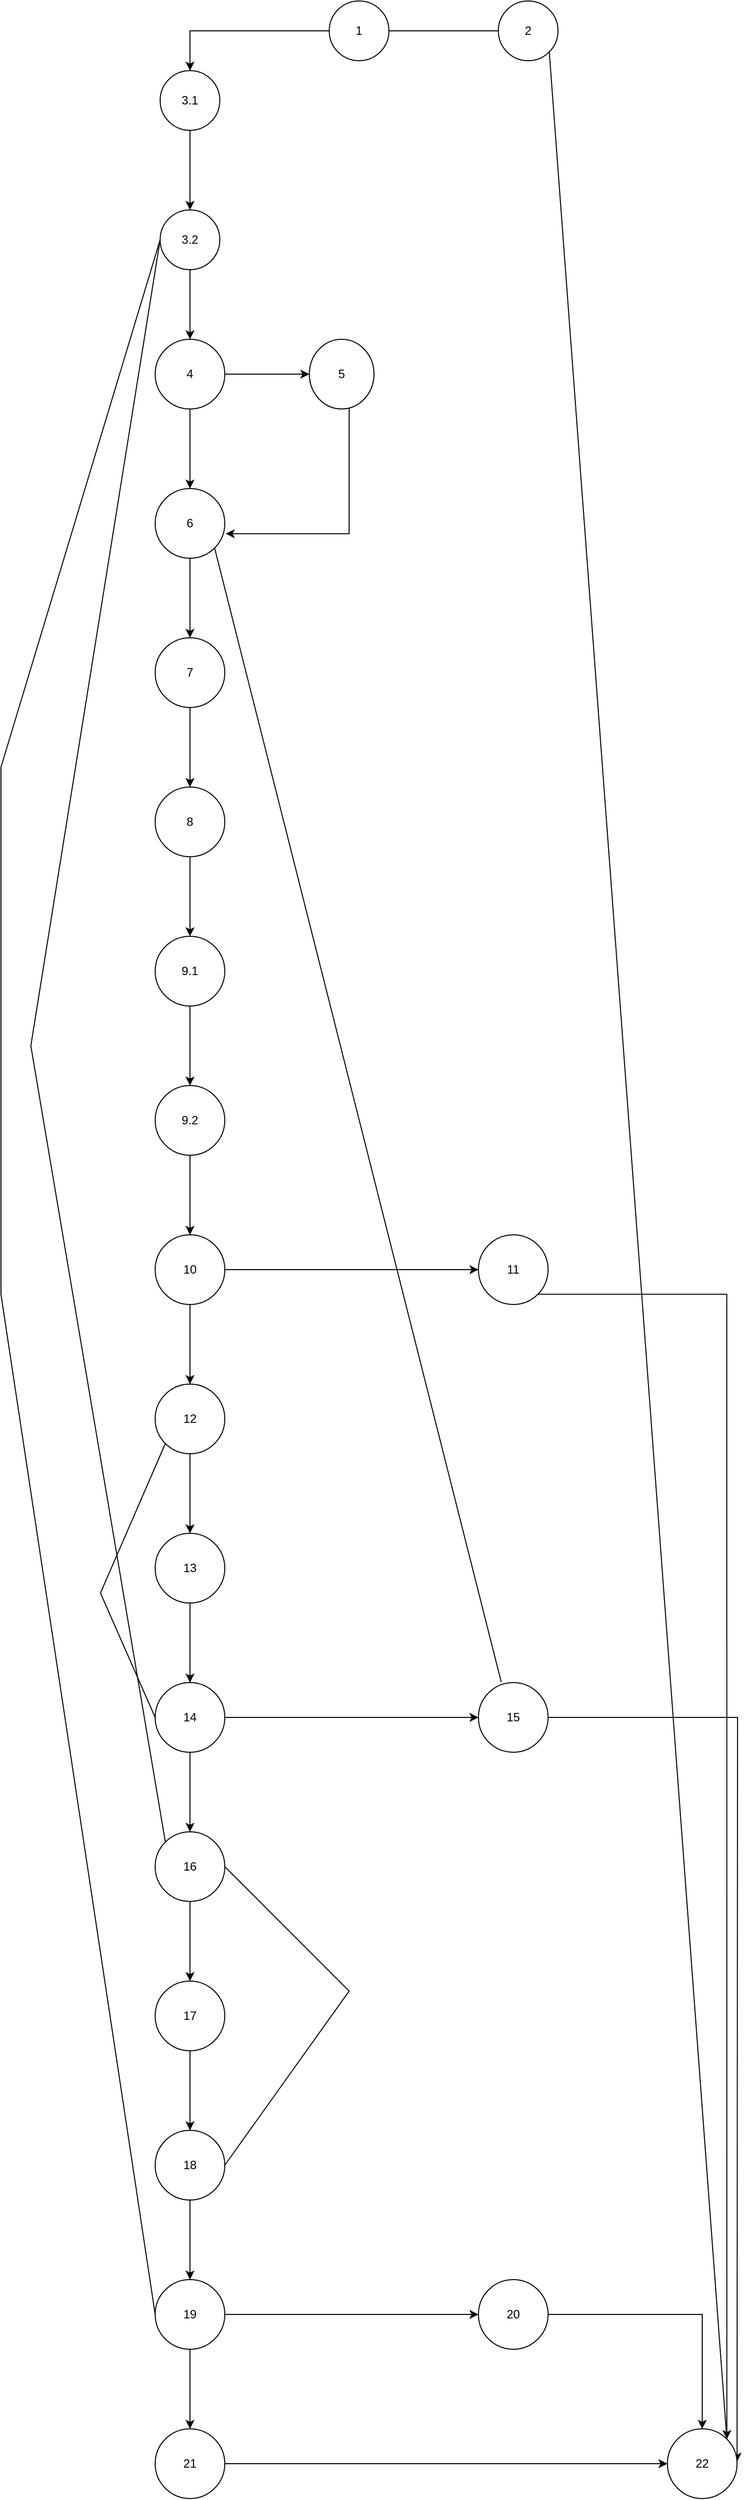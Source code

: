 <mxfile version="24.4.8" type="device">
  <diagram name="Page-1" id="WxW-HBdN5Krgy-BajZ0I">
    <mxGraphModel dx="1444" dy="825" grid="1" gridSize="10" guides="1" tooltips="1" connect="1" arrows="1" fold="1" page="1" pageScale="1" pageWidth="827" pageHeight="1169" math="0" shadow="0">
      <root>
        <mxCell id="0" />
        <mxCell id="1" parent="0" />
        <mxCell id="IJIaXHJ3QycAoCleeHPY-5" value="" style="edgeStyle=orthogonalEdgeStyle;rounded=0;orthogonalLoop=1;jettySize=auto;html=1;" edge="1" parent="1" source="IJIaXHJ3QycAoCleeHPY-1" target="IJIaXHJ3QycAoCleeHPY-4">
          <mxGeometry relative="1" as="geometry" />
        </mxCell>
        <mxCell id="IJIaXHJ3QycAoCleeHPY-1" value="1" style="ellipse;whiteSpace=wrap;html=1;aspect=fixed;" vertex="1" parent="1">
          <mxGeometry x="360" y="60" width="60" height="60" as="geometry" />
        </mxCell>
        <mxCell id="IJIaXHJ3QycAoCleeHPY-2" value="" style="endArrow=none;html=1;rounded=0;" edge="1" parent="1" target="IJIaXHJ3QycAoCleeHPY-3">
          <mxGeometry width="50" height="50" relative="1" as="geometry">
            <mxPoint x="420" y="90" as="sourcePoint" />
            <mxPoint x="560" y="90" as="targetPoint" />
          </mxGeometry>
        </mxCell>
        <mxCell id="IJIaXHJ3QycAoCleeHPY-3" value="2" style="ellipse;whiteSpace=wrap;html=1;aspect=fixed;" vertex="1" parent="1">
          <mxGeometry x="530" y="60" width="60" height="60" as="geometry" />
        </mxCell>
        <mxCell id="IJIaXHJ3QycAoCleeHPY-9" value="" style="edgeStyle=orthogonalEdgeStyle;rounded=0;orthogonalLoop=1;jettySize=auto;html=1;" edge="1" parent="1" source="IJIaXHJ3QycAoCleeHPY-4" target="IJIaXHJ3QycAoCleeHPY-8">
          <mxGeometry relative="1" as="geometry" />
        </mxCell>
        <mxCell id="IJIaXHJ3QycAoCleeHPY-4" value="3.1" style="ellipse;whiteSpace=wrap;html=1;aspect=fixed;" vertex="1" parent="1">
          <mxGeometry x="190" y="130" width="60" height="60" as="geometry" />
        </mxCell>
        <mxCell id="IJIaXHJ3QycAoCleeHPY-11" value="" style="edgeStyle=orthogonalEdgeStyle;rounded=0;orthogonalLoop=1;jettySize=auto;html=1;" edge="1" parent="1" source="IJIaXHJ3QycAoCleeHPY-8" target="IJIaXHJ3QycAoCleeHPY-10">
          <mxGeometry relative="1" as="geometry" />
        </mxCell>
        <mxCell id="IJIaXHJ3QycAoCleeHPY-8" value="3.2" style="ellipse;whiteSpace=wrap;html=1;aspect=fixed;" vertex="1" parent="1">
          <mxGeometry x="190" y="270" width="60" height="60" as="geometry" />
        </mxCell>
        <mxCell id="IJIaXHJ3QycAoCleeHPY-13" value="" style="edgeStyle=orthogonalEdgeStyle;rounded=0;orthogonalLoop=1;jettySize=auto;html=1;" edge="1" parent="1" source="IJIaXHJ3QycAoCleeHPY-10" target="IJIaXHJ3QycAoCleeHPY-12">
          <mxGeometry relative="1" as="geometry" />
        </mxCell>
        <mxCell id="IJIaXHJ3QycAoCleeHPY-15" value="" style="edgeStyle=orthogonalEdgeStyle;rounded=0;orthogonalLoop=1;jettySize=auto;html=1;" edge="1" parent="1" source="IJIaXHJ3QycAoCleeHPY-10" target="IJIaXHJ3QycAoCleeHPY-14">
          <mxGeometry relative="1" as="geometry" />
        </mxCell>
        <mxCell id="IJIaXHJ3QycAoCleeHPY-10" value="4" style="ellipse;whiteSpace=wrap;html=1;" vertex="1" parent="1">
          <mxGeometry x="185" y="400" width="70" height="70" as="geometry" />
        </mxCell>
        <mxCell id="IJIaXHJ3QycAoCleeHPY-12" value="5" style="ellipse;whiteSpace=wrap;html=1;" vertex="1" parent="1">
          <mxGeometry x="340" y="400" width="65" height="70" as="geometry" />
        </mxCell>
        <mxCell id="IJIaXHJ3QycAoCleeHPY-19" value="" style="edgeStyle=orthogonalEdgeStyle;rounded=0;orthogonalLoop=1;jettySize=auto;html=1;" edge="1" parent="1" source="IJIaXHJ3QycAoCleeHPY-14" target="IJIaXHJ3QycAoCleeHPY-18">
          <mxGeometry relative="1" as="geometry" />
        </mxCell>
        <mxCell id="IJIaXHJ3QycAoCleeHPY-14" value="6" style="ellipse;whiteSpace=wrap;html=1;" vertex="1" parent="1">
          <mxGeometry x="185" y="550" width="70" height="70" as="geometry" />
        </mxCell>
        <mxCell id="IJIaXHJ3QycAoCleeHPY-16" style="edgeStyle=orthogonalEdgeStyle;rounded=0;orthogonalLoop=1;jettySize=auto;html=1;entryX=1.014;entryY=0.648;entryDx=0;entryDy=0;entryPerimeter=0;" edge="1" parent="1" source="IJIaXHJ3QycAoCleeHPY-12" target="IJIaXHJ3QycAoCleeHPY-14">
          <mxGeometry relative="1" as="geometry">
            <Array as="points">
              <mxPoint x="380" y="595" />
            </Array>
          </mxGeometry>
        </mxCell>
        <mxCell id="IJIaXHJ3QycAoCleeHPY-21" value="" style="edgeStyle=orthogonalEdgeStyle;rounded=0;orthogonalLoop=1;jettySize=auto;html=1;" edge="1" parent="1" source="IJIaXHJ3QycAoCleeHPY-18" target="IJIaXHJ3QycAoCleeHPY-20">
          <mxGeometry relative="1" as="geometry" />
        </mxCell>
        <mxCell id="IJIaXHJ3QycAoCleeHPY-18" value="7" style="ellipse;whiteSpace=wrap;html=1;" vertex="1" parent="1">
          <mxGeometry x="185" y="700" width="70" height="70" as="geometry" />
        </mxCell>
        <mxCell id="IJIaXHJ3QycAoCleeHPY-23" value="" style="edgeStyle=orthogonalEdgeStyle;rounded=0;orthogonalLoop=1;jettySize=auto;html=1;" edge="1" parent="1" source="IJIaXHJ3QycAoCleeHPY-20" target="IJIaXHJ3QycAoCleeHPY-22">
          <mxGeometry relative="1" as="geometry" />
        </mxCell>
        <mxCell id="IJIaXHJ3QycAoCleeHPY-20" value="8" style="ellipse;whiteSpace=wrap;html=1;" vertex="1" parent="1">
          <mxGeometry x="185" y="850" width="70" height="70" as="geometry" />
        </mxCell>
        <mxCell id="IJIaXHJ3QycAoCleeHPY-25" value="" style="edgeStyle=orthogonalEdgeStyle;rounded=0;orthogonalLoop=1;jettySize=auto;html=1;" edge="1" parent="1" source="IJIaXHJ3QycAoCleeHPY-22" target="IJIaXHJ3QycAoCleeHPY-24">
          <mxGeometry relative="1" as="geometry" />
        </mxCell>
        <mxCell id="IJIaXHJ3QycAoCleeHPY-22" value="9.1" style="ellipse;whiteSpace=wrap;html=1;" vertex="1" parent="1">
          <mxGeometry x="185" y="1000" width="70" height="70" as="geometry" />
        </mxCell>
        <mxCell id="IJIaXHJ3QycAoCleeHPY-27" value="" style="edgeStyle=orthogonalEdgeStyle;rounded=0;orthogonalLoop=1;jettySize=auto;html=1;" edge="1" parent="1" source="IJIaXHJ3QycAoCleeHPY-24" target="IJIaXHJ3QycAoCleeHPY-26">
          <mxGeometry relative="1" as="geometry" />
        </mxCell>
        <mxCell id="IJIaXHJ3QycAoCleeHPY-24" value="9.2" style="ellipse;whiteSpace=wrap;html=1;" vertex="1" parent="1">
          <mxGeometry x="185" y="1150" width="70" height="70" as="geometry" />
        </mxCell>
        <mxCell id="IJIaXHJ3QycAoCleeHPY-29" value="" style="edgeStyle=orthogonalEdgeStyle;rounded=0;orthogonalLoop=1;jettySize=auto;html=1;" edge="1" parent="1" source="IJIaXHJ3QycAoCleeHPY-26" target="IJIaXHJ3QycAoCleeHPY-28">
          <mxGeometry relative="1" as="geometry" />
        </mxCell>
        <mxCell id="IJIaXHJ3QycAoCleeHPY-31" value="" style="edgeStyle=orthogonalEdgeStyle;rounded=0;orthogonalLoop=1;jettySize=auto;html=1;" edge="1" parent="1" source="IJIaXHJ3QycAoCleeHPY-26" target="IJIaXHJ3QycAoCleeHPY-30">
          <mxGeometry relative="1" as="geometry" />
        </mxCell>
        <mxCell id="IJIaXHJ3QycAoCleeHPY-26" value="10" style="ellipse;whiteSpace=wrap;html=1;" vertex="1" parent="1">
          <mxGeometry x="185" y="1300" width="70" height="70" as="geometry" />
        </mxCell>
        <mxCell id="IJIaXHJ3QycAoCleeHPY-54" style="edgeStyle=orthogonalEdgeStyle;rounded=0;orthogonalLoop=1;jettySize=auto;html=1;exitX=1;exitY=1;exitDx=0;exitDy=0;entryX=1;entryY=0;entryDx=0;entryDy=0;" edge="1" parent="1" source="IJIaXHJ3QycAoCleeHPY-28" target="IJIaXHJ3QycAoCleeHPY-51">
          <mxGeometry relative="1" as="geometry" />
        </mxCell>
        <mxCell id="IJIaXHJ3QycAoCleeHPY-28" value="11" style="ellipse;whiteSpace=wrap;html=1;" vertex="1" parent="1">
          <mxGeometry x="510" y="1300" width="70" height="70" as="geometry" />
        </mxCell>
        <mxCell id="IJIaXHJ3QycAoCleeHPY-33" value="" style="edgeStyle=orthogonalEdgeStyle;rounded=0;orthogonalLoop=1;jettySize=auto;html=1;" edge="1" parent="1" source="IJIaXHJ3QycAoCleeHPY-30" target="IJIaXHJ3QycAoCleeHPY-32">
          <mxGeometry relative="1" as="geometry" />
        </mxCell>
        <mxCell id="IJIaXHJ3QycAoCleeHPY-30" value="12" style="ellipse;whiteSpace=wrap;html=1;" vertex="1" parent="1">
          <mxGeometry x="185" y="1450" width="70" height="70" as="geometry" />
        </mxCell>
        <mxCell id="IJIaXHJ3QycAoCleeHPY-35" value="" style="edgeStyle=orthogonalEdgeStyle;rounded=0;orthogonalLoop=1;jettySize=auto;html=1;" edge="1" parent="1" source="IJIaXHJ3QycAoCleeHPY-32" target="IJIaXHJ3QycAoCleeHPY-34">
          <mxGeometry relative="1" as="geometry" />
        </mxCell>
        <mxCell id="IJIaXHJ3QycAoCleeHPY-32" value="13" style="ellipse;whiteSpace=wrap;html=1;" vertex="1" parent="1">
          <mxGeometry x="185" y="1600" width="70" height="70" as="geometry" />
        </mxCell>
        <mxCell id="IJIaXHJ3QycAoCleeHPY-37" value="" style="edgeStyle=orthogonalEdgeStyle;rounded=0;orthogonalLoop=1;jettySize=auto;html=1;" edge="1" parent="1" source="IJIaXHJ3QycAoCleeHPY-34" target="IJIaXHJ3QycAoCleeHPY-36">
          <mxGeometry relative="1" as="geometry" />
        </mxCell>
        <mxCell id="IJIaXHJ3QycAoCleeHPY-39" value="" style="edgeStyle=orthogonalEdgeStyle;rounded=0;orthogonalLoop=1;jettySize=auto;html=1;" edge="1" parent="1" source="IJIaXHJ3QycAoCleeHPY-34" target="IJIaXHJ3QycAoCleeHPY-38">
          <mxGeometry relative="1" as="geometry" />
        </mxCell>
        <mxCell id="IJIaXHJ3QycAoCleeHPY-34" value="14" style="ellipse;whiteSpace=wrap;html=1;" vertex="1" parent="1">
          <mxGeometry x="185" y="1750" width="70" height="70" as="geometry" />
        </mxCell>
        <mxCell id="IJIaXHJ3QycAoCleeHPY-55" style="edgeStyle=orthogonalEdgeStyle;rounded=0;orthogonalLoop=1;jettySize=auto;html=1;exitX=1;exitY=0.5;exitDx=0;exitDy=0;" edge="1" parent="1" source="IJIaXHJ3QycAoCleeHPY-36">
          <mxGeometry relative="1" as="geometry">
            <mxPoint x="770" y="2532.963" as="targetPoint" />
          </mxGeometry>
        </mxCell>
        <mxCell id="IJIaXHJ3QycAoCleeHPY-36" value="15" style="ellipse;whiteSpace=wrap;html=1;" vertex="1" parent="1">
          <mxGeometry x="510" y="1750" width="70" height="70" as="geometry" />
        </mxCell>
        <mxCell id="IJIaXHJ3QycAoCleeHPY-41" value="" style="edgeStyle=orthogonalEdgeStyle;rounded=0;orthogonalLoop=1;jettySize=auto;html=1;" edge="1" parent="1" source="IJIaXHJ3QycAoCleeHPY-38" target="IJIaXHJ3QycAoCleeHPY-40">
          <mxGeometry relative="1" as="geometry" />
        </mxCell>
        <mxCell id="IJIaXHJ3QycAoCleeHPY-38" value="16" style="ellipse;whiteSpace=wrap;html=1;" vertex="1" parent="1">
          <mxGeometry x="185" y="1900" width="70" height="70" as="geometry" />
        </mxCell>
        <mxCell id="IJIaXHJ3QycAoCleeHPY-43" value="" style="edgeStyle=orthogonalEdgeStyle;rounded=0;orthogonalLoop=1;jettySize=auto;html=1;" edge="1" parent="1" source="IJIaXHJ3QycAoCleeHPY-40" target="IJIaXHJ3QycAoCleeHPY-42">
          <mxGeometry relative="1" as="geometry" />
        </mxCell>
        <mxCell id="IJIaXHJ3QycAoCleeHPY-40" value="17" style="ellipse;whiteSpace=wrap;html=1;" vertex="1" parent="1">
          <mxGeometry x="185" y="2050" width="70" height="70" as="geometry" />
        </mxCell>
        <mxCell id="IJIaXHJ3QycAoCleeHPY-46" value="" style="edgeStyle=orthogonalEdgeStyle;rounded=0;orthogonalLoop=1;jettySize=auto;html=1;" edge="1" parent="1" source="IJIaXHJ3QycAoCleeHPY-42" target="IJIaXHJ3QycAoCleeHPY-45">
          <mxGeometry relative="1" as="geometry" />
        </mxCell>
        <mxCell id="IJIaXHJ3QycAoCleeHPY-42" value="18" style="ellipse;whiteSpace=wrap;html=1;" vertex="1" parent="1">
          <mxGeometry x="185" y="2200" width="70" height="70" as="geometry" />
        </mxCell>
        <mxCell id="IJIaXHJ3QycAoCleeHPY-44" value="" style="endArrow=none;html=1;rounded=0;exitX=1;exitY=0.5;exitDx=0;exitDy=0;entryX=1;entryY=0.5;entryDx=0;entryDy=0;" edge="1" parent="1" source="IJIaXHJ3QycAoCleeHPY-38" target="IJIaXHJ3QycAoCleeHPY-42">
          <mxGeometry width="50" height="50" relative="1" as="geometry">
            <mxPoint x="410" y="1890" as="sourcePoint" />
            <mxPoint x="460" y="1840" as="targetPoint" />
            <Array as="points">
              <mxPoint x="380" y="2060" />
            </Array>
          </mxGeometry>
        </mxCell>
        <mxCell id="IJIaXHJ3QycAoCleeHPY-48" value="" style="edgeStyle=orthogonalEdgeStyle;rounded=0;orthogonalLoop=1;jettySize=auto;html=1;" edge="1" parent="1" source="IJIaXHJ3QycAoCleeHPY-45" target="IJIaXHJ3QycAoCleeHPY-47">
          <mxGeometry relative="1" as="geometry" />
        </mxCell>
        <mxCell id="IJIaXHJ3QycAoCleeHPY-50" value="" style="edgeStyle=orthogonalEdgeStyle;rounded=0;orthogonalLoop=1;jettySize=auto;html=1;" edge="1" parent="1" source="IJIaXHJ3QycAoCleeHPY-45" target="IJIaXHJ3QycAoCleeHPY-49">
          <mxGeometry relative="1" as="geometry" />
        </mxCell>
        <mxCell id="IJIaXHJ3QycAoCleeHPY-45" value="19" style="ellipse;whiteSpace=wrap;html=1;" vertex="1" parent="1">
          <mxGeometry x="185" y="2350" width="70" height="70" as="geometry" />
        </mxCell>
        <mxCell id="IJIaXHJ3QycAoCleeHPY-56" style="edgeStyle=orthogonalEdgeStyle;rounded=0;orthogonalLoop=1;jettySize=auto;html=1;exitX=1;exitY=0.5;exitDx=0;exitDy=0;entryX=0.5;entryY=0;entryDx=0;entryDy=0;" edge="1" parent="1" source="IJIaXHJ3QycAoCleeHPY-47" target="IJIaXHJ3QycAoCleeHPY-51">
          <mxGeometry relative="1" as="geometry" />
        </mxCell>
        <mxCell id="IJIaXHJ3QycAoCleeHPY-47" value="20" style="ellipse;whiteSpace=wrap;html=1;" vertex="1" parent="1">
          <mxGeometry x="510" y="2350" width="70" height="70" as="geometry" />
        </mxCell>
        <mxCell id="IJIaXHJ3QycAoCleeHPY-52" value="" style="edgeStyle=orthogonalEdgeStyle;rounded=0;orthogonalLoop=1;jettySize=auto;html=1;" edge="1" parent="1" source="IJIaXHJ3QycAoCleeHPY-49" target="IJIaXHJ3QycAoCleeHPY-51">
          <mxGeometry relative="1" as="geometry" />
        </mxCell>
        <mxCell id="IJIaXHJ3QycAoCleeHPY-49" value="21" style="ellipse;whiteSpace=wrap;html=1;" vertex="1" parent="1">
          <mxGeometry x="185" y="2500" width="70" height="70" as="geometry" />
        </mxCell>
        <mxCell id="IJIaXHJ3QycAoCleeHPY-51" value="22" style="ellipse;whiteSpace=wrap;html=1;" vertex="1" parent="1">
          <mxGeometry x="700" y="2500" width="70" height="70" as="geometry" />
        </mxCell>
        <mxCell id="IJIaXHJ3QycAoCleeHPY-53" value="" style="endArrow=none;html=1;rounded=0;entryX=1;entryY=1;entryDx=0;entryDy=0;exitX=1;exitY=0;exitDx=0;exitDy=0;" edge="1" parent="1" source="IJIaXHJ3QycAoCleeHPY-51" target="IJIaXHJ3QycAoCleeHPY-3">
          <mxGeometry width="50" height="50" relative="1" as="geometry">
            <mxPoint x="410" y="360" as="sourcePoint" />
            <mxPoint x="460" y="310" as="targetPoint" />
          </mxGeometry>
        </mxCell>
        <mxCell id="IJIaXHJ3QycAoCleeHPY-57" value="" style="endArrow=none;html=1;rounded=0;entryX=1;entryY=1;entryDx=0;entryDy=0;exitX=0.328;exitY=-0.006;exitDx=0;exitDy=0;exitPerimeter=0;" edge="1" parent="1" source="IJIaXHJ3QycAoCleeHPY-36" target="IJIaXHJ3QycAoCleeHPY-14">
          <mxGeometry width="50" height="50" relative="1" as="geometry">
            <mxPoint x="530" y="1600" as="sourcePoint" />
            <mxPoint x="120" y="700" as="targetPoint" />
          </mxGeometry>
        </mxCell>
        <mxCell id="IJIaXHJ3QycAoCleeHPY-58" value="" style="endArrow=none;html=1;rounded=0;entryX=0;entryY=1;entryDx=0;entryDy=0;exitX=0;exitY=0.5;exitDx=0;exitDy=0;" edge="1" parent="1" source="IJIaXHJ3QycAoCleeHPY-34" target="IJIaXHJ3QycAoCleeHPY-30">
          <mxGeometry width="50" height="50" relative="1" as="geometry">
            <mxPoint x="70" y="1620" as="sourcePoint" />
            <mxPoint x="120" y="1570" as="targetPoint" />
            <Array as="points">
              <mxPoint x="130" y="1660" />
            </Array>
          </mxGeometry>
        </mxCell>
        <mxCell id="IJIaXHJ3QycAoCleeHPY-59" value="" style="endArrow=none;html=1;rounded=0;exitX=0;exitY=0;exitDx=0;exitDy=0;entryX=0;entryY=0.5;entryDx=0;entryDy=0;" edge="1" parent="1" source="IJIaXHJ3QycAoCleeHPY-38" target="IJIaXHJ3QycAoCleeHPY-8">
          <mxGeometry width="50" height="50" relative="1" as="geometry">
            <mxPoint x="70" y="1870" as="sourcePoint" />
            <mxPoint x="120" y="1820" as="targetPoint" />
            <Array as="points">
              <mxPoint x="60" y="1110" />
            </Array>
          </mxGeometry>
        </mxCell>
        <mxCell id="IJIaXHJ3QycAoCleeHPY-60" value="" style="endArrow=none;html=1;rounded=0;entryX=0;entryY=0.5;entryDx=0;entryDy=0;exitX=0;exitY=0.5;exitDx=0;exitDy=0;" edge="1" parent="1" source="IJIaXHJ3QycAoCleeHPY-45" target="IJIaXHJ3QycAoCleeHPY-8">
          <mxGeometry width="50" height="50" relative="1" as="geometry">
            <mxPoint x="70" y="420" as="sourcePoint" />
            <mxPoint x="120" y="370" as="targetPoint" />
            <Array as="points">
              <mxPoint x="30" y="1360" />
              <mxPoint x="30" y="830" />
            </Array>
          </mxGeometry>
        </mxCell>
      </root>
    </mxGraphModel>
  </diagram>
</mxfile>
